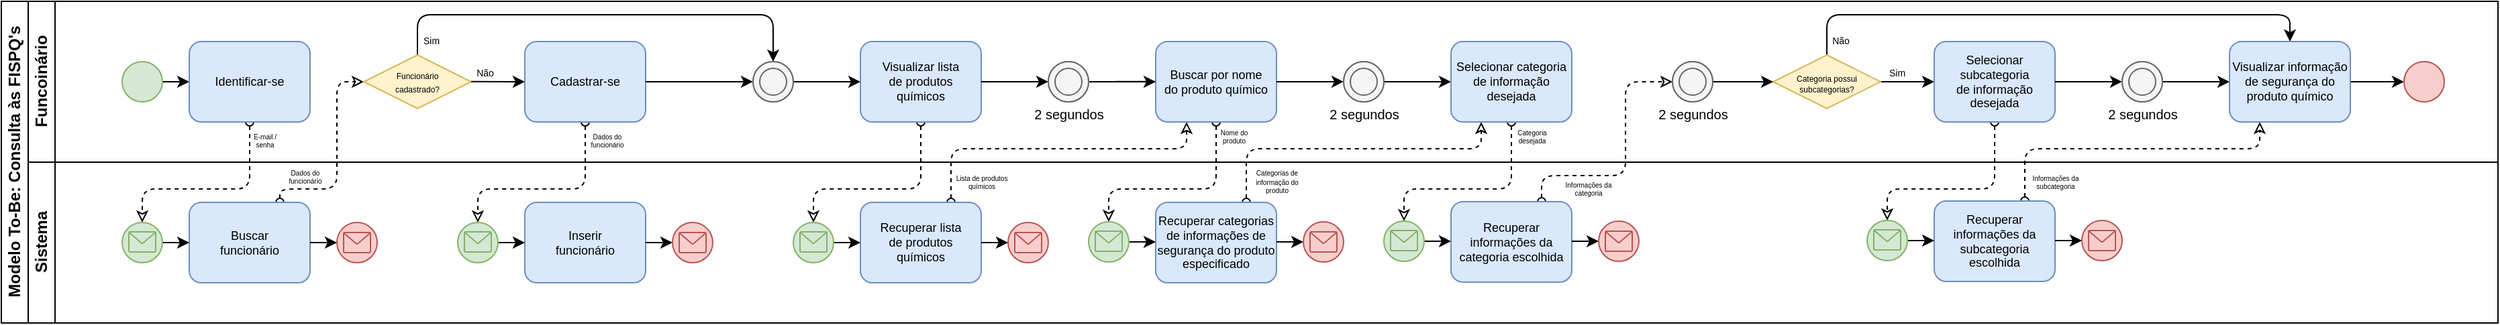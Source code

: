 <mxfile version="26.0.16">
  <diagram id="prtHgNgQTEPvFCAcTncT" name="Page-1">
    <mxGraphModel dx="2876" dy="1194" grid="1" gridSize="10" guides="1" tooltips="1" connect="1" arrows="1" fold="1" page="1" pageScale="1" pageWidth="827" pageHeight="1169" math="0" shadow="0">
      <root>
        <mxCell id="0" />
        <mxCell id="1" parent="0" />
        <mxCell id="n47eNlnoth5snDdlfKDB-166" style="edgeStyle=orthogonalEdgeStyle;shape=connector;curved=0;rounded=1;orthogonalLoop=1;jettySize=auto;html=1;exitX=0.5;exitY=1;exitDx=0;exitDy=0;entryX=0.5;entryY=0;entryDx=0;entryDy=0;dashed=1;strokeColor=default;align=center;verticalAlign=middle;fontFamily=Helvetica;fontSize=11;fontColor=default;labelBackgroundColor=default;startArrow=oval;startFill=0;endArrow=classic;endFill=0;" parent="1" source="n47eNlnoth5snDdlfKDB-128" target="n47eNlnoth5snDdlfKDB-160" edge="1">
          <mxGeometry relative="1" as="geometry">
            <Array as="points">
              <mxPoint x="55" y="260" />
              <mxPoint x="-25" y="260" />
            </Array>
          </mxGeometry>
        </mxCell>
        <mxCell id="n47eNlnoth5snDdlfKDB-156" style="edgeStyle=orthogonalEdgeStyle;shape=connector;curved=0;rounded=1;orthogonalLoop=1;jettySize=auto;html=1;exitX=0.75;exitY=0;exitDx=0;exitDy=0;entryX=0;entryY=0.5;entryDx=0;entryDy=0;dashed=1;strokeColor=default;align=center;verticalAlign=middle;fontFamily=Helvetica;fontSize=11;fontColor=default;labelBackgroundColor=default;startArrow=oval;startFill=0;endArrow=classic;endFill=0;" parent="1" source="n47eNlnoth5snDdlfKDB-112" target="n47eNlnoth5snDdlfKDB-126" edge="1">
          <mxGeometry relative="1" as="geometry">
            <Array as="points">
              <mxPoint x="-172" y="260" />
              <mxPoint x="-130" y="260" />
              <mxPoint x="-130" y="180" />
            </Array>
          </mxGeometry>
        </mxCell>
        <mxCell id="n47eNlnoth5snDdlfKDB-121" style="edgeStyle=orthogonalEdgeStyle;shape=connector;curved=0;rounded=1;orthogonalLoop=1;jettySize=auto;html=1;exitX=0.5;exitY=1;exitDx=0;exitDy=0;entryX=0.5;entryY=0;entryDx=0;entryDy=0;dashed=1;strokeColor=default;align=center;verticalAlign=middle;fontFamily=Helvetica;fontSize=11;fontColor=default;labelBackgroundColor=default;startArrow=oval;startFill=0;endArrow=classic;endFill=0;" parent="1" source="n47eNlnoth5snDdlfKDB-111" target="n47eNlnoth5snDdlfKDB-115" edge="1">
          <mxGeometry relative="1" as="geometry">
            <Array as="points">
              <mxPoint x="-195" y="260" />
              <mxPoint x="-275" y="260" />
            </Array>
          </mxGeometry>
        </mxCell>
        <mxCell id="dNxyNK7c78bLwvsdeMH5-19" value="Modelo To-Be: Consulta às FISPQ&#39;s" style="swimlane;html=1;childLayout=stackLayout;resizeParent=1;resizeParentMax=0;horizontal=0;startSize=20;horizontalStack=0;container=0;" parent="1" vertex="1">
          <mxGeometry x="-380" y="120" width="1860" height="240" as="geometry" />
        </mxCell>
        <mxCell id="n47eNlnoth5snDdlfKDB-105" style="edgeStyle=orthogonalEdgeStyle;shape=connector;curved=0;rounded=1;orthogonalLoop=1;jettySize=auto;html=1;exitX=0.75;exitY=0;exitDx=0;exitDy=0;entryX=0.25;entryY=1;entryDx=0;entryDy=0;dashed=1;strokeColor=default;align=center;verticalAlign=middle;fontFamily=Helvetica;fontSize=11;fontColor=default;labelBackgroundColor=default;startArrow=oval;startFill=0;endArrow=classic;endFill=0;" parent="1" source="n47eNlnoth5snDdlfKDB-69" target="n47eNlnoth5snDdlfKDB-104" edge="1">
          <mxGeometry relative="1" as="geometry">
            <Array as="points">
              <mxPoint x="1128" y="230" />
              <mxPoint x="1303" y="230" />
            </Array>
          </mxGeometry>
        </mxCell>
        <mxCell id="n47eNlnoth5snDdlfKDB-84" style="edgeStyle=orthogonalEdgeStyle;shape=connector;curved=0;rounded=1;orthogonalLoop=1;jettySize=auto;html=1;exitX=0.5;exitY=1;exitDx=0;exitDy=0;entryX=0.5;entryY=0;entryDx=0;entryDy=0;dashed=1;strokeColor=default;align=center;verticalAlign=middle;fontFamily=Helvetica;fontSize=11;fontColor=default;labelBackgroundColor=default;startArrow=oval;startFill=0;endArrow=classic;endFill=0;" parent="1" source="n47eNlnoth5snDdlfKDB-81" target="n47eNlnoth5snDdlfKDB-71" edge="1">
          <mxGeometry relative="1" as="geometry">
            <Array as="points">
              <mxPoint x="1105" y="260" />
              <mxPoint x="1025" y="260" />
            </Array>
          </mxGeometry>
        </mxCell>
        <mxCell id="n47eNlnoth5snDdlfKDB-66" style="edgeStyle=orthogonalEdgeStyle;shape=connector;curved=0;rounded=1;orthogonalLoop=1;jettySize=auto;html=1;exitX=0.75;exitY=0;exitDx=0;exitDy=0;dashed=1;strokeColor=default;align=center;verticalAlign=middle;fontFamily=Helvetica;fontSize=11;fontColor=default;labelBackgroundColor=default;startArrow=oval;startFill=0;endArrow=classic;endFill=0;entryX=0;entryY=0.5;entryDx=0;entryDy=0;" parent="1" source="n47eNlnoth5snDdlfKDB-50" target="n47eNlnoth5snDdlfKDB-90" edge="1">
          <mxGeometry relative="1" as="geometry">
            <mxPoint x="850" y="180" as="targetPoint" />
            <Array as="points">
              <mxPoint x="768" y="250" />
              <mxPoint x="830" y="250" />
              <mxPoint x="830" y="180" />
            </Array>
          </mxGeometry>
        </mxCell>
        <mxCell id="n47eNlnoth5snDdlfKDB-63" style="edgeStyle=orthogonalEdgeStyle;shape=connector;curved=0;rounded=1;orthogonalLoop=1;jettySize=auto;html=1;exitX=0.5;exitY=1;exitDx=0;exitDy=0;entryX=0.5;entryY=0;entryDx=0;entryDy=0;dashed=1;strokeColor=default;align=center;verticalAlign=middle;fontFamily=Helvetica;fontSize=11;fontColor=default;labelBackgroundColor=default;startArrow=oval;startFill=0;endArrow=classic;endFill=0;" parent="1" source="n47eNlnoth5snDdlfKDB-47" target="n47eNlnoth5snDdlfKDB-52" edge="1">
          <mxGeometry relative="1" as="geometry">
            <Array as="points">
              <mxPoint x="745" y="260" />
              <mxPoint x="665" y="260" />
            </Array>
          </mxGeometry>
        </mxCell>
        <mxCell id="n47eNlnoth5snDdlfKDB-49" style="edgeStyle=orthogonalEdgeStyle;shape=connector;curved=0;rounded=1;orthogonalLoop=1;jettySize=auto;html=1;exitX=0.75;exitY=0;exitDx=0;exitDy=0;entryX=0.25;entryY=1;entryDx=0;entryDy=0;dashed=1;strokeColor=default;align=center;verticalAlign=middle;fontFamily=Helvetica;fontSize=11;fontColor=default;labelBackgroundColor=default;startArrow=oval;startFill=0;endArrow=classic;endFill=0;" parent="1" source="n47eNlnoth5snDdlfKDB-13" target="n47eNlnoth5snDdlfKDB-47" edge="1">
          <mxGeometry relative="1" as="geometry">
            <Array as="points">
              <mxPoint x="548" y="230" />
              <mxPoint x="723" y="230" />
            </Array>
          </mxGeometry>
        </mxCell>
        <mxCell id="n47eNlnoth5snDdlfKDB-38" style="edgeStyle=orthogonalEdgeStyle;rounded=1;orthogonalLoop=1;jettySize=auto;html=1;exitX=0.5;exitY=1;exitDx=0;exitDy=0;entryX=0.5;entryY=0;entryDx=0;entryDy=0;endArrow=classic;endFill=0;dashed=1;startArrow=oval;startFill=0;curved=0;" parent="1" source="nLnUjlvC0J46Ff9aY2Y2-42" target="n47eNlnoth5snDdlfKDB-22" edge="1">
          <mxGeometry relative="1" as="geometry">
            <Array as="points">
              <mxPoint x="525" y="260" />
              <mxPoint x="445" y="260" />
            </Array>
          </mxGeometry>
        </mxCell>
        <mxCell id="nLnUjlvC0J46Ff9aY2Y2-34" style="edgeStyle=orthogonalEdgeStyle;rounded=1;orthogonalLoop=1;jettySize=auto;html=1;exitX=0.75;exitY=0;exitDx=0;exitDy=0;entryX=0.25;entryY=1;entryDx=0;entryDy=0;endArrow=classic;endFill=0;dashed=1;startArrow=oval;startFill=0;curved=0;" parent="1" source="nLnUjlvC0J46Ff9aY2Y2-1" target="nLnUjlvC0J46Ff9aY2Y2-42" edge="1">
          <mxGeometry relative="1" as="geometry">
            <Array as="points">
              <mxPoint x="328" y="230" />
              <mxPoint x="503" y="230" />
              <mxPoint x="503" y="210" />
            </Array>
          </mxGeometry>
        </mxCell>
        <mxCell id="nLnUjlvC0J46Ff9aY2Y2-10" style="edgeStyle=orthogonalEdgeStyle;rounded=1;orthogonalLoop=1;jettySize=auto;html=1;exitX=0.5;exitY=1;exitDx=0;exitDy=0;entryX=0.5;entryY=0;entryDx=0;entryDy=0;curved=0;dashed=1;startArrow=oval;startFill=0;spacing=-3;endArrow=classic;endFill=0;" parent="1" source="dNxyNK7c78bLwvsdeMH5-24" target="nLnUjlvC0J46Ff9aY2Y2-2" edge="1">
          <mxGeometry relative="1" as="geometry">
            <Array as="points">
              <mxPoint x="305" y="260" />
              <mxPoint x="225" y="260" />
            </Array>
          </mxGeometry>
        </mxCell>
        <mxCell id="dNxyNK7c78bLwvsdeMH5-20" value="Funcoinário" style="swimlane;html=1;startSize=20;horizontal=0;container=0;" parent="1" vertex="1">
          <mxGeometry x="-360" y="120" width="1840" height="120" as="geometry" />
        </mxCell>
        <mxCell id="n47eNlnoth5snDdlfKDB-128" value="Cadastrar-se" style="rounded=1;whiteSpace=wrap;html=1;fontFamily=Helvetica;fontSize=9;align=center;fillColor=#dae8fc;strokeColor=#6c8ebf;container=0;" parent="dNxyNK7c78bLwvsdeMH5-20" vertex="1">
          <mxGeometry x="370" y="30" width="90" height="60" as="geometry" />
        </mxCell>
        <mxCell id="n47eNlnoth5snDdlfKDB-130" value="" style="ellipse;whiteSpace=wrap;html=1;fillColor=#f5f5f5;strokeColor=#666666;fontColor=#333333;container=0;" parent="dNxyNK7c78bLwvsdeMH5-20" vertex="1">
          <mxGeometry x="860" y="45" width="30" height="30" as="geometry" />
        </mxCell>
        <mxCell id="n47eNlnoth5snDdlfKDB-131" value="" style="ellipse;whiteSpace=wrap;html=1;fillColor=#f5f5f5;strokeColor=#666666;fontColor=#333333;container=0;" parent="dNxyNK7c78bLwvsdeMH5-20" vertex="1">
          <mxGeometry x="865" y="50" width="20" height="20" as="geometry" />
        </mxCell>
        <mxCell id="n47eNlnoth5snDdlfKDB-134" style="edgeStyle=orthogonalEdgeStyle;rounded=0;orthogonalLoop=1;jettySize=auto;html=1;exitX=1;exitY=0.5;exitDx=0;exitDy=0;entryX=0;entryY=0.5;entryDx=0;entryDy=0;" parent="dNxyNK7c78bLwvsdeMH5-20" edge="1">
          <mxGeometry relative="1" as="geometry">
            <mxPoint x="810" y="59.83" as="sourcePoint" />
            <mxPoint x="860" y="59.83" as="targetPoint" />
          </mxGeometry>
        </mxCell>
        <mxCell id="n47eNlnoth5snDdlfKDB-137" value="Sim" style="edgeLabel;html=1;align=center;verticalAlign=middle;resizable=0;points=[];fontFamily=Helvetica;fontSize=7;fontColor=default;labelBackgroundColor=default;container=0;" parent="dNxyNK7c78bLwvsdeMH5-20" vertex="1" connectable="0">
          <mxGeometry x="300" y="30" as="geometry" />
        </mxCell>
        <mxCell id="n47eNlnoth5snDdlfKDB-138" value="Não" style="edgeLabel;html=1;align=center;verticalAlign=middle;resizable=0;points=[];fontFamily=Helvetica;fontSize=7;fontColor=default;labelBackgroundColor=default;container=0;" parent="dNxyNK7c78bLwvsdeMH5-20" vertex="1" connectable="0">
          <mxGeometry x="340" y="54" as="geometry" />
        </mxCell>
        <mxCell id="dNxyNK7c78bLwvsdeMH5-25" value="" style="edgeStyle=orthogonalEdgeStyle;rounded=0;orthogonalLoop=1;jettySize=auto;html=1;" parent="dNxyNK7c78bLwvsdeMH5-20" source="dNxyNK7c78bLwvsdeMH5-23" edge="1">
          <mxGeometry relative="1" as="geometry">
            <mxPoint x="120" y="60" as="targetPoint" />
          </mxGeometry>
        </mxCell>
        <mxCell id="dNxyNK7c78bLwvsdeMH5-23" value="" style="ellipse;whiteSpace=wrap;html=1;fillColor=#d5e8d4;strokeColor=#82b366;container=0;" parent="dNxyNK7c78bLwvsdeMH5-20" vertex="1">
          <mxGeometry x="70" y="45" width="30" height="30" as="geometry" />
        </mxCell>
        <mxCell id="n47eNlnoth5snDdlfKDB-111" value="Identificar-se" style="rounded=1;whiteSpace=wrap;html=1;fontFamily=Helvetica;fontSize=9;align=center;fillColor=#dae8fc;strokeColor=#6c8ebf;container=0;" parent="dNxyNK7c78bLwvsdeMH5-20" vertex="1">
          <mxGeometry x="120" y="30" width="90" height="60" as="geometry" />
        </mxCell>
        <mxCell id="n47eNlnoth5snDdlfKDB-141" value="&lt;p style=&quot;line-height: 30%; font-size: 5px;&quot;&gt;E-mail /&lt;/p&gt;&lt;p style=&quot;line-height: 30%; font-size: 5px;&quot;&gt;senha&lt;/p&gt;" style="text;html=1;align=center;verticalAlign=middle;resizable=0;points=[];autosize=1;strokeColor=none;fillColor=none;fontSize=9;container=0;" parent="dNxyNK7c78bLwvsdeMH5-20" vertex="1">
          <mxGeometry x="156" y="89" width="40" height="30" as="geometry" />
        </mxCell>
        <mxCell id="n47eNlnoth5snDdlfKDB-154" style="edgeStyle=orthogonalEdgeStyle;shape=connector;curved=0;rounded=1;orthogonalLoop=1;jettySize=auto;html=1;exitX=0.5;exitY=0;exitDx=0;exitDy=0;entryX=0.5;entryY=0;entryDx=0;entryDy=0;strokeColor=default;align=center;verticalAlign=middle;fontFamily=Helvetica;fontSize=11;fontColor=default;labelBackgroundColor=default;startArrow=none;startFill=0;endArrow=classic;endFill=1;" parent="dNxyNK7c78bLwvsdeMH5-20" source="n47eNlnoth5snDdlfKDB-126" target="n47eNlnoth5snDdlfKDB-152" edge="1">
          <mxGeometry relative="1" as="geometry">
            <Array as="points">
              <mxPoint x="290" y="10" />
              <mxPoint x="555" y="10" />
            </Array>
          </mxGeometry>
        </mxCell>
        <mxCell id="n47eNlnoth5snDdlfKDB-126" value="&lt;div style=&quot;line-height: 70%;&quot;&gt;&lt;span style=&quot;font-size: 6px;&quot;&gt;Funcionário&lt;/span&gt;&lt;/div&gt;&lt;div style=&quot;line-height: 70%;&quot;&gt;&lt;span style=&quot;font-size: 6px;&quot;&gt;cadastrado?&lt;/span&gt;&lt;/div&gt;" style="rhombus;whiteSpace=wrap;html=1;fontFamily=Helvetica;fontSize=11;labelBackgroundColor=none;fillColor=#fff2cc;strokeColor=#d6b656;container=0;" parent="dNxyNK7c78bLwvsdeMH5-20" vertex="1">
          <mxGeometry x="250" y="40" width="80" height="40" as="geometry" />
        </mxCell>
        <mxCell id="dNxyNK7c78bLwvsdeMH5-24" value="Visualizar lista&lt;div&gt;de produtos&lt;/div&gt;&lt;div&gt;químicos&lt;/div&gt;" style="rounded=1;whiteSpace=wrap;html=1;fontFamily=Helvetica;fontSize=9;align=center;fillColor=#dae8fc;strokeColor=#6c8ebf;container=0;" parent="dNxyNK7c78bLwvsdeMH5-20" vertex="1">
          <mxGeometry x="620" y="30" width="90" height="60" as="geometry" />
        </mxCell>
        <mxCell id="n47eNlnoth5snDdlfKDB-147" style="edgeStyle=orthogonalEdgeStyle;rounded=0;orthogonalLoop=1;jettySize=auto;html=1;exitX=1;exitY=0.5;exitDx=0;exitDy=0;entryX=0;entryY=0.5;entryDx=0;entryDy=0;" parent="dNxyNK7c78bLwvsdeMH5-20" target="n47eNlnoth5snDdlfKDB-128" edge="1">
          <mxGeometry relative="1" as="geometry">
            <mxPoint x="330" y="59.84" as="sourcePoint" />
            <mxPoint x="380" y="59.84" as="targetPoint" />
            <Array as="points">
              <mxPoint x="370" y="60" />
            </Array>
          </mxGeometry>
        </mxCell>
        <mxCell id="n47eNlnoth5snDdlfKDB-148" style="edgeStyle=orthogonalEdgeStyle;rounded=0;orthogonalLoop=1;jettySize=auto;html=1;exitX=1;exitY=0.5;exitDx=0;exitDy=0;" parent="dNxyNK7c78bLwvsdeMH5-20" source="n47eNlnoth5snDdlfKDB-128" edge="1">
          <mxGeometry relative="1" as="geometry">
            <mxPoint x="540.0" y="59.973" as="targetPoint" />
            <mxPoint x="490" y="60" as="sourcePoint" />
          </mxGeometry>
        </mxCell>
        <mxCell id="n47eNlnoth5snDdlfKDB-149" style="edgeStyle=orthogonalEdgeStyle;rounded=0;orthogonalLoop=1;jettySize=auto;html=1;exitX=1;exitY=0.5;exitDx=0;exitDy=0;entryX=0;entryY=0.5;entryDx=0;entryDy=0;" parent="dNxyNK7c78bLwvsdeMH5-20" source="n47eNlnoth5snDdlfKDB-152" edge="1">
          <mxGeometry relative="1" as="geometry">
            <mxPoint x="620" y="60" as="targetPoint" />
          </mxGeometry>
        </mxCell>
        <mxCell id="n47eNlnoth5snDdlfKDB-151" value="" style="ellipse;whiteSpace=wrap;html=1;fillColor=#d5e8d4;strokeColor=#82b366;container=0;" parent="dNxyNK7c78bLwvsdeMH5-20" vertex="1">
          <mxGeometry x="540" y="45" width="30" height="30" as="geometry" />
        </mxCell>
        <mxCell id="n47eNlnoth5snDdlfKDB-152" value="" style="ellipse;whiteSpace=wrap;html=1;fillColor=#f5f5f5;strokeColor=#666666;fontColor=#333333;container=0;" parent="dNxyNK7c78bLwvsdeMH5-20" vertex="1">
          <mxGeometry x="540" y="45" width="30" height="30" as="geometry" />
        </mxCell>
        <mxCell id="n47eNlnoth5snDdlfKDB-153" value="" style="ellipse;whiteSpace=wrap;html=1;fillColor=#f5f5f5;strokeColor=#666666;fontColor=#333333;container=0;" parent="dNxyNK7c78bLwvsdeMH5-20" vertex="1">
          <mxGeometry x="545" y="50" width="20" height="20" as="geometry" />
        </mxCell>
        <mxCell id="n47eNlnoth5snDdlfKDB-167" value="&lt;p style=&quot;line-height: 30%; font-size: 5px;&quot;&gt;Dados do&lt;/p&gt;&lt;p style=&quot;line-height: 30%; font-size: 5px;&quot;&gt;funcionário&lt;/p&gt;" style="text;html=1;align=center;verticalAlign=middle;resizable=0;points=[];autosize=1;strokeColor=none;fillColor=none;fontSize=9;container=0;" parent="dNxyNK7c78bLwvsdeMH5-20" vertex="1">
          <mxGeometry x="406" y="89" width="50" height="30" as="geometry" />
        </mxCell>
        <mxCell id="dNxyNK7c78bLwvsdeMH5-21" value="Sistema" style="swimlane;html=1;startSize=20;horizontal=0;container=0;" parent="1" vertex="1">
          <mxGeometry x="-360" y="240" width="1840" height="120" as="geometry" />
        </mxCell>
        <mxCell id="n47eNlnoth5snDdlfKDB-112" value="Buscar&lt;div&gt;funcionário&lt;/div&gt;" style="rounded=1;whiteSpace=wrap;html=1;fontFamily=Helvetica;fontSize=9;align=center;fillColor=#dae8fc;strokeColor=#6c8ebf;container=0;" parent="dNxyNK7c78bLwvsdeMH5-21" vertex="1">
          <mxGeometry x="120" y="30" width="90" height="60" as="geometry" />
        </mxCell>
        <mxCell id="n47eNlnoth5snDdlfKDB-113" style="edgeStyle=orthogonalEdgeStyle;rounded=0;orthogonalLoop=1;jettySize=auto;html=1;" parent="dNxyNK7c78bLwvsdeMH5-21" source="n47eNlnoth5snDdlfKDB-115" edge="1">
          <mxGeometry relative="1" as="geometry">
            <mxPoint x="120" y="60" as="targetPoint" />
          </mxGeometry>
        </mxCell>
        <mxCell id="n47eNlnoth5snDdlfKDB-114" style="edgeStyle=orthogonalEdgeStyle;rounded=0;orthogonalLoop=1;jettySize=auto;html=1;exitX=1;exitY=0.5;exitDx=0;exitDy=0;" parent="dNxyNK7c78bLwvsdeMH5-21" edge="1">
          <mxGeometry relative="1" as="geometry">
            <mxPoint x="210" y="60" as="sourcePoint" />
            <Array as="points">
              <mxPoint x="220" y="60.5" />
              <mxPoint x="220" y="60.5" />
            </Array>
            <mxPoint x="230" y="60" as="targetPoint" />
          </mxGeometry>
        </mxCell>
        <mxCell id="n47eNlnoth5snDdlfKDB-115" value="" style="ellipse;whiteSpace=wrap;html=1;fillColor=#d5e8d4;strokeColor=#82b366;container=0;" parent="dNxyNK7c78bLwvsdeMH5-21" vertex="1">
          <mxGeometry x="70" y="45" width="30" height="30" as="geometry" />
        </mxCell>
        <mxCell id="n47eNlnoth5snDdlfKDB-116" value="" style="rounded=1;whiteSpace=wrap;html=1;absoluteArcSize=1;arcSize=2;strokeWidth=1;fillColor=#d5e8d4;strokeColor=#82b366;container=0;" parent="dNxyNK7c78bLwvsdeMH5-21" vertex="1">
          <mxGeometry x="75" y="52" width="20" height="15" as="geometry" />
        </mxCell>
        <mxCell id="n47eNlnoth5snDdlfKDB-117" value="" style="strokeWidth=1;html=1;shape=mxgraph.flowchart.extract_or_measurement;whiteSpace=wrap;rotation=-180;fillColor=#d5e8d4;strokeColor=#82b366;container=0;" parent="dNxyNK7c78bLwvsdeMH5-21" vertex="1">
          <mxGeometry x="75.5" y="52" width="19" height="8.571" as="geometry" />
        </mxCell>
        <mxCell id="n47eNlnoth5snDdlfKDB-118" value="" style="ellipse;whiteSpace=wrap;html=1;fillColor=#f8cecc;strokeColor=#b85450;container=0;" parent="dNxyNK7c78bLwvsdeMH5-21" vertex="1">
          <mxGeometry x="230" y="45" width="30" height="30" as="geometry" />
        </mxCell>
        <mxCell id="n47eNlnoth5snDdlfKDB-119" value="" style="rounded=1;whiteSpace=wrap;html=1;absoluteArcSize=1;arcSize=2;strokeWidth=1;fillColor=#f8cecc;strokeColor=#b85450;container=0;" parent="dNxyNK7c78bLwvsdeMH5-21" vertex="1">
          <mxGeometry x="235" y="52.5" width="20" height="15" as="geometry" />
        </mxCell>
        <mxCell id="n47eNlnoth5snDdlfKDB-120" value="" style="strokeWidth=1;html=1;shape=mxgraph.flowchart.extract_or_measurement;whiteSpace=wrap;rotation=-180;fillColor=#f8cecc;strokeColor=#b85450;container=0;" parent="dNxyNK7c78bLwvsdeMH5-21" vertex="1">
          <mxGeometry x="235.5" y="52.5" width="19" height="8.571" as="geometry" />
        </mxCell>
        <mxCell id="n47eNlnoth5snDdlfKDB-142" value="&lt;p style=&quot;line-height: 30%; font-size: 5px;&quot;&gt;Dados do&lt;/p&gt;&lt;p style=&quot;line-height: 30%; font-size: 5px;&quot;&gt;funcionário&lt;/p&gt;" style="text;html=1;align=center;verticalAlign=middle;resizable=0;points=[];autosize=1;strokeColor=none;fillColor=none;fontSize=9;container=0;" parent="dNxyNK7c78bLwvsdeMH5-21" vertex="1">
          <mxGeometry x="181" y="-4" width="50" height="30" as="geometry" />
        </mxCell>
        <mxCell id="n47eNlnoth5snDdlfKDB-157" value="Inserir&lt;div&gt;funcionário&lt;/div&gt;" style="rounded=1;whiteSpace=wrap;html=1;fontFamily=Helvetica;fontSize=9;align=center;fillColor=#dae8fc;strokeColor=#6c8ebf;container=0;" parent="dNxyNK7c78bLwvsdeMH5-21" vertex="1">
          <mxGeometry x="370" y="30" width="90" height="60" as="geometry" />
        </mxCell>
        <mxCell id="n47eNlnoth5snDdlfKDB-158" style="edgeStyle=orthogonalEdgeStyle;rounded=0;orthogonalLoop=1;jettySize=auto;html=1;" parent="dNxyNK7c78bLwvsdeMH5-21" source="n47eNlnoth5snDdlfKDB-160" edge="1">
          <mxGeometry relative="1" as="geometry">
            <mxPoint x="370" y="60" as="targetPoint" />
          </mxGeometry>
        </mxCell>
        <mxCell id="n47eNlnoth5snDdlfKDB-159" style="edgeStyle=orthogonalEdgeStyle;rounded=0;orthogonalLoop=1;jettySize=auto;html=1;exitX=1;exitY=0.5;exitDx=0;exitDy=0;" parent="dNxyNK7c78bLwvsdeMH5-21" edge="1">
          <mxGeometry relative="1" as="geometry">
            <mxPoint x="460" y="60" as="sourcePoint" />
            <Array as="points">
              <mxPoint x="470" y="60.5" />
              <mxPoint x="470" y="60.5" />
            </Array>
            <mxPoint x="480" y="60" as="targetPoint" />
          </mxGeometry>
        </mxCell>
        <mxCell id="n47eNlnoth5snDdlfKDB-160" value="" style="ellipse;whiteSpace=wrap;html=1;fillColor=#d5e8d4;strokeColor=#82b366;container=0;" parent="dNxyNK7c78bLwvsdeMH5-21" vertex="1">
          <mxGeometry x="320" y="45" width="30" height="30" as="geometry" />
        </mxCell>
        <mxCell id="n47eNlnoth5snDdlfKDB-161" value="" style="rounded=1;whiteSpace=wrap;html=1;absoluteArcSize=1;arcSize=2;strokeWidth=1;fillColor=#d5e8d4;strokeColor=#82b366;container=0;" parent="dNxyNK7c78bLwvsdeMH5-21" vertex="1">
          <mxGeometry x="325" y="52" width="20" height="15" as="geometry" />
        </mxCell>
        <mxCell id="n47eNlnoth5snDdlfKDB-162" value="" style="strokeWidth=1;html=1;shape=mxgraph.flowchart.extract_or_measurement;whiteSpace=wrap;rotation=-180;fillColor=#d5e8d4;strokeColor=#82b366;container=0;" parent="dNxyNK7c78bLwvsdeMH5-21" vertex="1">
          <mxGeometry x="325.5" y="52" width="19" height="8.571" as="geometry" />
        </mxCell>
        <mxCell id="n47eNlnoth5snDdlfKDB-163" value="" style="ellipse;whiteSpace=wrap;html=1;fillColor=#f8cecc;strokeColor=#b85450;container=0;" parent="dNxyNK7c78bLwvsdeMH5-21" vertex="1">
          <mxGeometry x="480" y="45" width="30" height="30" as="geometry" />
        </mxCell>
        <mxCell id="n47eNlnoth5snDdlfKDB-164" value="" style="rounded=1;whiteSpace=wrap;html=1;absoluteArcSize=1;arcSize=2;strokeWidth=1;fillColor=#f8cecc;strokeColor=#b85450;container=0;" parent="dNxyNK7c78bLwvsdeMH5-21" vertex="1">
          <mxGeometry x="485" y="52.5" width="20" height="15" as="geometry" />
        </mxCell>
        <mxCell id="n47eNlnoth5snDdlfKDB-165" value="" style="strokeWidth=1;html=1;shape=mxgraph.flowchart.extract_or_measurement;whiteSpace=wrap;rotation=-180;fillColor=#f8cecc;strokeColor=#b85450;container=0;" parent="dNxyNK7c78bLwvsdeMH5-21" vertex="1">
          <mxGeometry x="485.5" y="52.5" width="19" height="8.571" as="geometry" />
        </mxCell>
        <mxCell id="nLnUjlvC0J46Ff9aY2Y2-36" style="edgeStyle=orthogonalEdgeStyle;rounded=0;orthogonalLoop=1;jettySize=auto;html=1;exitX=1;exitY=0.5;exitDx=0;exitDy=0;" parent="1" source="dNxyNK7c78bLwvsdeMH5-24" edge="1">
          <mxGeometry relative="1" as="geometry">
            <mxPoint x="400.0" y="179.973" as="targetPoint" />
          </mxGeometry>
        </mxCell>
        <mxCell id="nLnUjlvC0J46Ff9aY2Y2-42" value="Buscar por nome&lt;div&gt;do produto químico&lt;/div&gt;" style="rounded=1;whiteSpace=wrap;html=1;fontFamily=Helvetica;fontSize=9;align=center;fillColor=#dae8fc;strokeColor=#6c8ebf;container=0;" parent="1" vertex="1">
          <mxGeometry x="480" y="150" width="90" height="60" as="geometry" />
        </mxCell>
        <mxCell id="nLnUjlvC0J46Ff9aY2Y2-43" style="edgeStyle=orthogonalEdgeStyle;rounded=0;orthogonalLoop=1;jettySize=auto;html=1;exitX=1;exitY=0.5;exitDx=0;exitDy=0;entryX=0;entryY=0.5;entryDx=0;entryDy=0;" parent="1" source="nLnUjlvC0J46Ff9aY2Y2-39" target="nLnUjlvC0J46Ff9aY2Y2-42" edge="1">
          <mxGeometry relative="1" as="geometry" />
        </mxCell>
        <mxCell id="nLnUjlvC0J46Ff9aY2Y2-47" style="edgeStyle=orthogonalEdgeStyle;rounded=0;orthogonalLoop=1;jettySize=auto;html=1;exitX=1;exitY=0.5;exitDx=0;exitDy=0;entryX=0;entryY=0.5;entryDx=0;entryDy=0;" parent="1" target="nLnUjlvC0J46Ff9aY2Y2-49" edge="1">
          <mxGeometry relative="1" as="geometry">
            <mxPoint x="1370" y="180" as="sourcePoint" />
            <Array as="points">
              <mxPoint x="1390" y="180" />
              <mxPoint x="1390" y="180" />
            </Array>
          </mxGeometry>
        </mxCell>
        <mxCell id="nLnUjlvC0J46Ff9aY2Y2-50" value="&lt;p style=&quot;line-height: 30%; font-size: 10px;&quot;&gt;2 segundos&lt;/p&gt;" style="text;html=1;align=center;verticalAlign=middle;resizable=0;points=[];autosize=1;strokeColor=none;fillColor=none;fontSize=10;container=0;" parent="1" vertex="1">
          <mxGeometry x="375" y="184" width="80" height="40" as="geometry" />
        </mxCell>
        <mxCell id="n47eNlnoth5snDdlfKDB-39" value="&lt;p style=&quot;line-height: 30%; font-size: 5px;&quot;&gt;Nome do&lt;/p&gt;&lt;p style=&quot;line-height: 30%; font-size: 5px;&quot;&gt;produto&lt;/p&gt;" style="text;html=1;align=center;verticalAlign=middle;resizable=0;points=[];autosize=1;strokeColor=none;fillColor=none;fontSize=9;container=0;" parent="1" vertex="1">
          <mxGeometry x="518" y="206" width="40" height="30" as="geometry" />
        </mxCell>
        <mxCell id="n47eNlnoth5snDdlfKDB-40" style="edgeStyle=orthogonalEdgeStyle;rounded=0;orthogonalLoop=1;jettySize=auto;html=1;exitX=1;exitY=0.5;exitDx=0;exitDy=0;" parent="1" edge="1">
          <mxGeometry relative="1" as="geometry">
            <mxPoint x="620.0" y="179.973" as="targetPoint" />
            <mxPoint x="570" y="180" as="sourcePoint" />
          </mxGeometry>
        </mxCell>
        <mxCell id="n47eNlnoth5snDdlfKDB-45" style="edgeStyle=orthogonalEdgeStyle;rounded=0;orthogonalLoop=1;jettySize=auto;html=1;exitX=1;exitY=0.5;exitDx=0;exitDy=0;entryX=0;entryY=0.5;entryDx=0;entryDy=0;" parent="1" source="n47eNlnoth5snDdlfKDB-43" edge="1">
          <mxGeometry relative="1" as="geometry">
            <mxPoint x="700" y="180" as="targetPoint" />
          </mxGeometry>
        </mxCell>
        <mxCell id="n47eNlnoth5snDdlfKDB-46" value="&lt;p style=&quot;line-height: 30%; font-size: 10px;&quot;&gt;2 segundos&lt;/p&gt;" style="text;html=1;align=center;verticalAlign=middle;resizable=0;points=[];autosize=1;strokeColor=none;fillColor=none;fontSize=10;container=0;" parent="1" vertex="1">
          <mxGeometry x="595" y="184" width="80" height="40" as="geometry" />
        </mxCell>
        <mxCell id="n47eNlnoth5snDdlfKDB-47" value="Selecionar categoria&lt;div&gt;de informação desejada&lt;/div&gt;" style="rounded=1;whiteSpace=wrap;html=1;fontFamily=Helvetica;fontSize=9;align=center;fillColor=#dae8fc;strokeColor=#6c8ebf;container=0;" parent="1" vertex="1">
          <mxGeometry x="700" y="150" width="90" height="60" as="geometry" />
        </mxCell>
        <mxCell id="n47eNlnoth5snDdlfKDB-64" value="&lt;p style=&quot;line-height: 30%; font-size: 5px;&quot;&gt;Categoria&lt;/p&gt;&lt;p style=&quot;line-height: 30%; font-size: 5px;&quot;&gt;desejada&lt;/p&gt;" style="text;html=1;align=center;verticalAlign=middle;resizable=0;points=[];autosize=1;strokeColor=none;fillColor=none;fontSize=9;container=0;" parent="1" vertex="1">
          <mxGeometry x="735" y="206" width="50" height="30" as="geometry" />
        </mxCell>
        <mxCell id="n47eNlnoth5snDdlfKDB-82" style="edgeStyle=orthogonalEdgeStyle;shape=connector;curved=0;rounded=1;orthogonalLoop=1;jettySize=auto;html=1;exitX=1;exitY=0.5;exitDx=0;exitDy=0;entryX=0;entryY=0.5;entryDx=0;entryDy=0;strokeColor=default;align=center;verticalAlign=middle;fontFamily=Helvetica;fontSize=11;fontColor=default;labelBackgroundColor=default;startArrow=none;startFill=0;endArrow=classic;endFill=1;" parent="1" source="n47eNlnoth5snDdlfKDB-65" target="n47eNlnoth5snDdlfKDB-81" edge="1">
          <mxGeometry relative="1" as="geometry" />
        </mxCell>
        <mxCell id="n47eNlnoth5snDdlfKDB-85" value="Sim" style="edgeLabel;html=1;align=center;verticalAlign=middle;resizable=0;points=[];fontFamily=Helvetica;fontSize=7;fontColor=default;labelBackgroundColor=default;container=0;" parent="n47eNlnoth5snDdlfKDB-82" vertex="1" connectable="0">
          <mxGeometry x="-0.627" relative="1" as="geometry">
            <mxPoint x="4" y="-6" as="offset" />
          </mxGeometry>
        </mxCell>
        <mxCell id="n47eNlnoth5snDdlfKDB-107" style="edgeStyle=orthogonalEdgeStyle;shape=connector;curved=0;rounded=1;orthogonalLoop=1;jettySize=auto;html=1;exitX=0.5;exitY=0;exitDx=0;exitDy=0;entryX=0.5;entryY=0;entryDx=0;entryDy=0;strokeColor=default;align=center;verticalAlign=middle;fontFamily=Helvetica;fontSize=11;fontColor=default;labelBackgroundColor=default;startArrow=none;startFill=0;endArrow=classic;endFill=1;" parent="1" source="n47eNlnoth5snDdlfKDB-65" target="n47eNlnoth5snDdlfKDB-104" edge="1">
          <mxGeometry relative="1" as="geometry">
            <Array as="points">
              <mxPoint x="980" y="130" />
              <mxPoint x="1325" y="130" />
            </Array>
          </mxGeometry>
        </mxCell>
        <mxCell id="n47eNlnoth5snDdlfKDB-65" value="&lt;div style=&quot;line-height: 70%;&quot;&gt;&lt;font style=&quot;font-size: 6px; line-height: 70%;&quot;&gt;Categoria possui&lt;/font&gt;&lt;div&gt;&lt;font style=&quot;font-size: 6px; line-height: 70%;&quot;&gt;subcategorias?&lt;/font&gt;&lt;/div&gt;&lt;/div&gt;" style="rhombus;whiteSpace=wrap;html=1;fontFamily=Helvetica;fontSize=11;labelBackgroundColor=none;fillColor=#fff2cc;strokeColor=#d6b656;container=0;" parent="1" vertex="1">
          <mxGeometry x="940" y="160" width="80" height="40" as="geometry" />
        </mxCell>
        <mxCell id="n47eNlnoth5snDdlfKDB-81" value="Selecionar subcategoria&lt;div&gt;de informação desejada&lt;/div&gt;" style="rounded=1;whiteSpace=wrap;html=1;fontFamily=Helvetica;fontSize=9;align=center;fillColor=#dae8fc;strokeColor=#6c8ebf;container=0;" parent="1" vertex="1">
          <mxGeometry x="1060" y="150" width="90" height="60" as="geometry" />
        </mxCell>
        <mxCell id="n47eNlnoth5snDdlfKDB-92" value="&lt;p style=&quot;line-height: 30%; font-size: 10px;&quot;&gt;2 segundos&lt;/p&gt;" style="text;html=1;align=center;verticalAlign=middle;resizable=0;points=[];autosize=1;strokeColor=none;fillColor=none;fontSize=10;container=0;" parent="1" vertex="1">
          <mxGeometry x="840" y="184" width="80" height="40" as="geometry" />
        </mxCell>
        <mxCell id="n47eNlnoth5snDdlfKDB-93" style="edgeStyle=orthogonalEdgeStyle;shape=connector;curved=0;rounded=1;orthogonalLoop=1;jettySize=auto;html=1;exitX=1;exitY=0.5;exitDx=0;exitDy=0;entryX=0;entryY=0.5;entryDx=0;entryDy=0;strokeColor=default;align=center;verticalAlign=middle;fontFamily=Helvetica;fontSize=11;fontColor=default;labelBackgroundColor=default;startArrow=none;startFill=0;endArrow=classic;endFill=1;" parent="1" source="n47eNlnoth5snDdlfKDB-90" target="n47eNlnoth5snDdlfKDB-65" edge="1">
          <mxGeometry relative="1" as="geometry" />
        </mxCell>
        <mxCell id="n47eNlnoth5snDdlfKDB-97" style="edgeStyle=orthogonalEdgeStyle;rounded=0;orthogonalLoop=1;jettySize=auto;html=1;exitX=1;exitY=0.5;exitDx=0;exitDy=0;" parent="1" edge="1">
          <mxGeometry relative="1" as="geometry">
            <mxPoint x="1200" y="179.973" as="targetPoint" />
            <mxPoint x="1150" y="180" as="sourcePoint" />
          </mxGeometry>
        </mxCell>
        <mxCell id="n47eNlnoth5snDdlfKDB-102" style="edgeStyle=orthogonalEdgeStyle;rounded=0;orthogonalLoop=1;jettySize=auto;html=1;exitX=1;exitY=0.5;exitDx=0;exitDy=0;entryX=0;entryY=0.5;entryDx=0;entryDy=0;" parent="1" source="n47eNlnoth5snDdlfKDB-100" edge="1">
          <mxGeometry relative="1" as="geometry">
            <mxPoint x="1280" y="180" as="targetPoint" />
          </mxGeometry>
        </mxCell>
        <mxCell id="n47eNlnoth5snDdlfKDB-103" value="&lt;p style=&quot;line-height: 30%; font-size: 10px;&quot;&gt;2 segundos&lt;/p&gt;" style="text;html=1;align=center;verticalAlign=middle;resizable=0;points=[];autosize=1;strokeColor=none;fillColor=none;fontSize=10;container=0;" parent="1" vertex="1">
          <mxGeometry x="1175" y="184" width="80" height="40" as="geometry" />
        </mxCell>
        <mxCell id="n47eNlnoth5snDdlfKDB-104" value="Visualizar informação&lt;div&gt;de segurança do&lt;/div&gt;&lt;div&gt;produto químico&lt;/div&gt;" style="rounded=1;whiteSpace=wrap;html=1;fontFamily=Helvetica;fontSize=9;align=center;fillColor=#dae8fc;strokeColor=#6c8ebf;container=0;" parent="1" vertex="1">
          <mxGeometry x="1280" y="150" width="90" height="60" as="geometry" />
        </mxCell>
        <mxCell id="n47eNlnoth5snDdlfKDB-109" value="Não" style="edgeLabel;html=1;align=center;verticalAlign=middle;resizable=0;points=[];fontFamily=Helvetica;fontSize=7;fontColor=default;labelBackgroundColor=default;container=0;" parent="1" vertex="1" connectable="0">
          <mxGeometry x="990.001" y="150" as="geometry" />
        </mxCell>
        <mxCell id="nLnUjlvC0J46Ff9aY2Y2-38" value="" style="ellipse;whiteSpace=wrap;html=1;fillColor=#d5e8d4;strokeColor=#82b366;container=0;" parent="1" vertex="1">
          <mxGeometry x="400" y="165" width="30" height="30" as="geometry" />
        </mxCell>
        <mxCell id="nLnUjlvC0J46Ff9aY2Y2-39" value="" style="ellipse;whiteSpace=wrap;html=1;fillColor=#f5f5f5;strokeColor=#666666;fontColor=#333333;container=0;" parent="1" vertex="1">
          <mxGeometry x="400" y="165" width="30" height="30" as="geometry" />
        </mxCell>
        <mxCell id="nLnUjlvC0J46Ff9aY2Y2-40" value="" style="ellipse;whiteSpace=wrap;html=1;fillColor=#f5f5f5;strokeColor=#666666;fontColor=#333333;container=0;" parent="1" vertex="1">
          <mxGeometry x="405" y="170" width="20" height="20" as="geometry" />
        </mxCell>
        <mxCell id="nLnUjlvC0J46Ff9aY2Y2-49" value="" style="ellipse;whiteSpace=wrap;html=1;fillColor=#f8cecc;strokeColor=#b85450;container=0;" parent="1" vertex="1">
          <mxGeometry x="1410" y="165" width="30" height="30" as="geometry" />
        </mxCell>
        <mxCell id="n47eNlnoth5snDdlfKDB-42" value="" style="ellipse;whiteSpace=wrap;html=1;fillColor=#d5e8d4;strokeColor=#82b366;container=0;" parent="1" vertex="1">
          <mxGeometry x="620" y="165" width="30" height="30" as="geometry" />
        </mxCell>
        <mxCell id="n47eNlnoth5snDdlfKDB-43" value="" style="ellipse;whiteSpace=wrap;html=1;fillColor=#f5f5f5;strokeColor=#666666;fontColor=#333333;container=0;" parent="1" vertex="1">
          <mxGeometry x="620" y="165" width="30" height="30" as="geometry" />
        </mxCell>
        <mxCell id="n47eNlnoth5snDdlfKDB-44" value="" style="ellipse;whiteSpace=wrap;html=1;fillColor=#f5f5f5;strokeColor=#666666;fontColor=#333333;container=0;" parent="1" vertex="1">
          <mxGeometry x="625" y="170" width="20" height="20" as="geometry" />
        </mxCell>
        <mxCell id="n47eNlnoth5snDdlfKDB-89" value="" style="ellipse;whiteSpace=wrap;html=1;fillColor=#d5e8d4;strokeColor=#82b366;container=0;" parent="1" vertex="1">
          <mxGeometry x="865" y="165" width="30" height="30" as="geometry" />
        </mxCell>
        <mxCell id="n47eNlnoth5snDdlfKDB-90" value="" style="ellipse;whiteSpace=wrap;html=1;fillColor=#f5f5f5;strokeColor=#666666;fontColor=#333333;container=0;" parent="1" vertex="1">
          <mxGeometry x="865" y="165" width="30" height="30" as="geometry" />
        </mxCell>
        <mxCell id="n47eNlnoth5snDdlfKDB-91" value="" style="ellipse;whiteSpace=wrap;html=1;fillColor=#f5f5f5;strokeColor=#666666;fontColor=#333333;container=0;" parent="1" vertex="1">
          <mxGeometry x="870" y="170" width="20" height="20" as="geometry" />
        </mxCell>
        <mxCell id="n47eNlnoth5snDdlfKDB-99" value="" style="ellipse;whiteSpace=wrap;html=1;fillColor=#d5e8d4;strokeColor=#82b366;container=0;" parent="1" vertex="1">
          <mxGeometry x="1200" y="165" width="30" height="30" as="geometry" />
        </mxCell>
        <mxCell id="n47eNlnoth5snDdlfKDB-100" value="" style="ellipse;whiteSpace=wrap;html=1;fillColor=#f5f5f5;strokeColor=#666666;fontColor=#333333;container=0;" parent="1" vertex="1">
          <mxGeometry x="1200" y="165" width="30" height="30" as="geometry" />
        </mxCell>
        <mxCell id="n47eNlnoth5snDdlfKDB-101" value="" style="ellipse;whiteSpace=wrap;html=1;fillColor=#f5f5f5;strokeColor=#666666;fontColor=#333333;container=0;" parent="1" vertex="1">
          <mxGeometry x="1205" y="170" width="20" height="20" as="geometry" />
        </mxCell>
        <mxCell id="nLnUjlvC0J46Ff9aY2Y2-1" value="Recuperar lista&lt;div&gt;de produtos&lt;/div&gt;&lt;div&gt;químicos&lt;/div&gt;" style="rounded=1;whiteSpace=wrap;html=1;fontFamily=Helvetica;fontSize=9;align=center;fillColor=#dae8fc;strokeColor=#6c8ebf;container=0;" parent="1" vertex="1">
          <mxGeometry x="260" y="270" width="90" height="60" as="geometry" />
        </mxCell>
        <mxCell id="nLnUjlvC0J46Ff9aY2Y2-15" style="edgeStyle=orthogonalEdgeStyle;rounded=0;orthogonalLoop=1;jettySize=auto;html=1;" parent="1" source="nLnUjlvC0J46Ff9aY2Y2-2" edge="1">
          <mxGeometry relative="1" as="geometry">
            <mxPoint x="260" y="300" as="targetPoint" />
          </mxGeometry>
        </mxCell>
        <mxCell id="nLnUjlvC0J46Ff9aY2Y2-35" value="&lt;p style=&quot;line-height: 30%; font-size: 5px;&quot;&gt;Lista de produtos&lt;/p&gt;&lt;p style=&quot;line-height: 30%; font-size: 5px;&quot;&gt;químicos&lt;/p&gt;" style="text;html=1;align=center;verticalAlign=middle;resizable=0;points=[];autosize=1;strokeColor=none;fillColor=none;fontSize=9;container=0;" parent="1" vertex="1">
          <mxGeometry x="320" y="240" width="60" height="30" as="geometry" />
        </mxCell>
        <mxCell id="n47eNlnoth5snDdlfKDB-13" value="Recuperar categorias de informações de segurança do produto&lt;div&gt;especificado&lt;/div&gt;" style="rounded=1;whiteSpace=wrap;html=1;fontFamily=Helvetica;fontSize=9;align=center;fillColor=#dae8fc;strokeColor=#6c8ebf;container=0;" parent="1" vertex="1">
          <mxGeometry x="480" y="270" width="90" height="60" as="geometry" />
        </mxCell>
        <mxCell id="n47eNlnoth5snDdlfKDB-15" style="edgeStyle=orthogonalEdgeStyle;rounded=0;orthogonalLoop=1;jettySize=auto;html=1;exitX=1;exitY=0.5;exitDx=0;exitDy=0;" parent="1" edge="1">
          <mxGeometry relative="1" as="geometry">
            <mxPoint x="350" y="300" as="sourcePoint" />
            <Array as="points">
              <mxPoint x="360" y="300.5" />
              <mxPoint x="360" y="300.5" />
            </Array>
            <mxPoint x="370" y="300" as="targetPoint" />
          </mxGeometry>
        </mxCell>
        <mxCell id="n47eNlnoth5snDdlfKDB-26" style="edgeStyle=orthogonalEdgeStyle;rounded=0;orthogonalLoop=1;jettySize=auto;html=1;" parent="1" source="n47eNlnoth5snDdlfKDB-22" edge="1">
          <mxGeometry relative="1" as="geometry">
            <mxPoint x="480" y="299.5" as="targetPoint" />
          </mxGeometry>
        </mxCell>
        <mxCell id="n47eNlnoth5snDdlfKDB-33" style="edgeStyle=orthogonalEdgeStyle;rounded=0;orthogonalLoop=1;jettySize=auto;html=1;exitX=1;exitY=0.5;exitDx=0;exitDy=0;" parent="1" edge="1">
          <mxGeometry relative="1" as="geometry">
            <mxPoint x="570" y="299.5" as="sourcePoint" />
            <Array as="points">
              <mxPoint x="580" y="300" />
              <mxPoint x="580" y="300" />
            </Array>
            <mxPoint x="590" y="299.5" as="targetPoint" />
          </mxGeometry>
        </mxCell>
        <mxCell id="n47eNlnoth5snDdlfKDB-50" value="Recuperar informações da categoria escolhida" style="rounded=1;whiteSpace=wrap;html=1;fontFamily=Helvetica;fontSize=9;align=center;fillColor=#dae8fc;strokeColor=#6c8ebf;container=0;" parent="1" vertex="1">
          <mxGeometry x="700" y="269.5" width="90" height="60" as="geometry" />
        </mxCell>
        <mxCell id="n47eNlnoth5snDdlfKDB-56" style="edgeStyle=orthogonalEdgeStyle;rounded=0;orthogonalLoop=1;jettySize=auto;html=1;" parent="1" source="n47eNlnoth5snDdlfKDB-52" edge="1">
          <mxGeometry relative="1" as="geometry">
            <mxPoint x="700" y="299" as="targetPoint" />
          </mxGeometry>
        </mxCell>
        <mxCell id="n47eNlnoth5snDdlfKDB-57" style="edgeStyle=orthogonalEdgeStyle;rounded=0;orthogonalLoop=1;jettySize=auto;html=1;exitX=1;exitY=0.5;exitDx=0;exitDy=0;" parent="1" edge="1">
          <mxGeometry relative="1" as="geometry">
            <mxPoint x="790" y="299" as="sourcePoint" />
            <Array as="points">
              <mxPoint x="800" y="299.5" />
              <mxPoint x="800" y="299.5" />
            </Array>
            <mxPoint x="810" y="299" as="targetPoint" />
          </mxGeometry>
        </mxCell>
        <mxCell id="n47eNlnoth5snDdlfKDB-62" value="&lt;p style=&quot;line-height: 30%; font-size: 5px;&quot;&gt;Categorias de&lt;/p&gt;&lt;p style=&quot;line-height: 30%; font-size: 5px;&quot;&gt;informação&lt;span style=&quot;background-color: transparent; color: light-dark(rgb(0, 0, 0), rgb(255, 255, 255));&quot;&gt;&amp;nbsp;&lt;/span&gt;&lt;span style=&quot;background-color: transparent; color: light-dark(rgb(0, 0, 0), rgb(255, 255, 255));&quot;&gt;do&lt;/span&gt;&lt;/p&gt;&lt;p style=&quot;line-height: 30%; font-size: 5px;&quot;&gt;produto&lt;/p&gt;" style="text;html=1;align=center;verticalAlign=middle;resizable=0;points=[];autosize=1;strokeColor=none;fillColor=none;fontSize=9;container=0;" parent="1" vertex="1">
          <mxGeometry x="540" y="234.5" width="60" height="40" as="geometry" />
        </mxCell>
        <mxCell id="n47eNlnoth5snDdlfKDB-67" value="&lt;p style=&quot;line-height: 30%; font-size: 5px;&quot;&gt;Informações da&lt;/p&gt;&lt;p style=&quot;line-height: 30%; font-size: 5px;&quot;&gt;categoria&lt;/p&gt;" style="text;html=1;align=center;verticalAlign=middle;resizable=0;points=[];autosize=1;strokeColor=none;fillColor=none;fontSize=9;container=0;" parent="1" vertex="1">
          <mxGeometry x="772" y="244.5" width="60" height="30" as="geometry" />
        </mxCell>
        <mxCell id="n47eNlnoth5snDdlfKDB-69" value="Recuperar informações da subcategoria escolhida" style="rounded=1;whiteSpace=wrap;html=1;fontFamily=Helvetica;fontSize=9;align=center;fillColor=#dae8fc;strokeColor=#6c8ebf;container=0;" parent="1" vertex="1">
          <mxGeometry x="1060" y="269" width="90" height="60" as="geometry" />
        </mxCell>
        <mxCell id="n47eNlnoth5snDdlfKDB-75" style="edgeStyle=orthogonalEdgeStyle;rounded=0;orthogonalLoop=1;jettySize=auto;html=1;" parent="1" source="n47eNlnoth5snDdlfKDB-71" edge="1">
          <mxGeometry relative="1" as="geometry">
            <mxPoint x="1060" y="298.5" as="targetPoint" />
          </mxGeometry>
        </mxCell>
        <mxCell id="n47eNlnoth5snDdlfKDB-76" style="edgeStyle=orthogonalEdgeStyle;rounded=0;orthogonalLoop=1;jettySize=auto;html=1;exitX=1;exitY=0.5;exitDx=0;exitDy=0;" parent="1" edge="1">
          <mxGeometry relative="1" as="geometry">
            <mxPoint x="1150" y="298.5" as="sourcePoint" />
            <Array as="points">
              <mxPoint x="1160" y="299" />
              <mxPoint x="1160" y="299" />
            </Array>
            <mxPoint x="1170" y="298.5" as="targetPoint" />
          </mxGeometry>
        </mxCell>
        <mxCell id="n47eNlnoth5snDdlfKDB-106" value="&lt;p style=&quot;line-height: 30%; font-size: 5px;&quot;&gt;Informações da&lt;/p&gt;&lt;p style=&quot;line-height: 30%; font-size: 5px;&quot;&gt;subcategoria&lt;/p&gt;" style="text;html=1;align=center;verticalAlign=middle;resizable=0;points=[];autosize=1;strokeColor=none;fillColor=none;fontSize=9;container=0;" parent="1" vertex="1">
          <mxGeometry x="1120" y="240" width="60" height="30" as="geometry" />
        </mxCell>
        <mxCell id="nLnUjlvC0J46Ff9aY2Y2-2" value="" style="ellipse;whiteSpace=wrap;html=1;fillColor=#d5e8d4;strokeColor=#82b366;container=0;" parent="1" vertex="1">
          <mxGeometry x="210" y="285" width="30" height="30" as="geometry" />
        </mxCell>
        <mxCell id="nLnUjlvC0J46Ff9aY2Y2-4" value="" style="rounded=1;whiteSpace=wrap;html=1;absoluteArcSize=1;arcSize=2;strokeWidth=1;fillColor=#d5e8d4;strokeColor=#82b366;container=0;" parent="1" vertex="1">
          <mxGeometry x="215" y="292" width="20" height="15" as="geometry" />
        </mxCell>
        <mxCell id="nLnUjlvC0J46Ff9aY2Y2-3" value="" style="strokeWidth=1;html=1;shape=mxgraph.flowchart.extract_or_measurement;whiteSpace=wrap;rotation=-180;fillColor=#d5e8d4;strokeColor=#82b366;container=0;" parent="1" vertex="1">
          <mxGeometry x="215.5" y="292" width="19" height="8.571" as="geometry" />
        </mxCell>
        <mxCell id="n47eNlnoth5snDdlfKDB-17" value="" style="ellipse;whiteSpace=wrap;html=1;fillColor=#f8cecc;strokeColor=#b85450;container=0;" parent="1" vertex="1">
          <mxGeometry x="370" y="285" width="30" height="30" as="geometry" />
        </mxCell>
        <mxCell id="n47eNlnoth5snDdlfKDB-18" value="" style="rounded=1;whiteSpace=wrap;html=1;absoluteArcSize=1;arcSize=2;strokeWidth=1;fillColor=#f8cecc;strokeColor=#b85450;container=0;" parent="1" vertex="1">
          <mxGeometry x="375" y="292.5" width="20" height="15" as="geometry" />
        </mxCell>
        <mxCell id="n47eNlnoth5snDdlfKDB-19" value="" style="strokeWidth=1;html=1;shape=mxgraph.flowchart.extract_or_measurement;whiteSpace=wrap;rotation=-180;fillColor=#f8cecc;strokeColor=#b85450;container=0;" parent="1" vertex="1">
          <mxGeometry x="375.5" y="292.5" width="19" height="8.571" as="geometry" />
        </mxCell>
        <mxCell id="n47eNlnoth5snDdlfKDB-22" value="" style="ellipse;whiteSpace=wrap;html=1;fillColor=#d5e8d4;strokeColor=#82b366;container=0;" parent="1" vertex="1">
          <mxGeometry x="430" y="284.5" width="30" height="30" as="geometry" />
        </mxCell>
        <mxCell id="n47eNlnoth5snDdlfKDB-24" value="" style="rounded=1;whiteSpace=wrap;html=1;absoluteArcSize=1;arcSize=2;strokeWidth=1;fillColor=#d5e8d4;strokeColor=#82b366;container=0;" parent="1" vertex="1">
          <mxGeometry x="435" y="291.5" width="20" height="15" as="geometry" />
        </mxCell>
        <mxCell id="n47eNlnoth5snDdlfKDB-25" value="" style="strokeWidth=1;html=1;shape=mxgraph.flowchart.extract_or_measurement;whiteSpace=wrap;rotation=-180;fillColor=#d5e8d4;strokeColor=#82b366;container=0;" parent="1" vertex="1">
          <mxGeometry x="435.5" y="291.5" width="19" height="8.571" as="geometry" />
        </mxCell>
        <mxCell id="n47eNlnoth5snDdlfKDB-35" value="" style="ellipse;whiteSpace=wrap;html=1;fillColor=#f8cecc;strokeColor=#b85450;container=0;" parent="1" vertex="1">
          <mxGeometry x="590" y="284.5" width="30" height="30" as="geometry" />
        </mxCell>
        <mxCell id="n47eNlnoth5snDdlfKDB-36" value="" style="rounded=1;whiteSpace=wrap;html=1;absoluteArcSize=1;arcSize=2;strokeWidth=1;fillColor=#f8cecc;strokeColor=#b85450;container=0;" parent="1" vertex="1">
          <mxGeometry x="595" y="292" width="20" height="15" as="geometry" />
        </mxCell>
        <mxCell id="n47eNlnoth5snDdlfKDB-37" value="" style="strokeWidth=1;html=1;shape=mxgraph.flowchart.extract_or_measurement;whiteSpace=wrap;rotation=-180;fillColor=#f8cecc;strokeColor=#b85450;container=0;" parent="1" vertex="1">
          <mxGeometry x="595.5" y="292" width="19" height="8.571" as="geometry" />
        </mxCell>
        <mxCell id="n47eNlnoth5snDdlfKDB-52" value="" style="ellipse;whiteSpace=wrap;html=1;fillColor=#d5e8d4;strokeColor=#82b366;container=0;" parent="1" vertex="1">
          <mxGeometry x="650" y="284" width="30" height="30" as="geometry" />
        </mxCell>
        <mxCell id="n47eNlnoth5snDdlfKDB-54" value="" style="rounded=1;whiteSpace=wrap;html=1;absoluteArcSize=1;arcSize=2;strokeWidth=1;fillColor=#d5e8d4;strokeColor=#82b366;container=0;" parent="1" vertex="1">
          <mxGeometry x="655" y="291" width="20" height="15" as="geometry" />
        </mxCell>
        <mxCell id="n47eNlnoth5snDdlfKDB-55" value="" style="strokeWidth=1;html=1;shape=mxgraph.flowchart.extract_or_measurement;whiteSpace=wrap;rotation=-180;fillColor=#d5e8d4;strokeColor=#82b366;container=0;" parent="1" vertex="1">
          <mxGeometry x="655.5" y="291" width="19" height="8.571" as="geometry" />
        </mxCell>
        <mxCell id="n47eNlnoth5snDdlfKDB-59" value="" style="ellipse;whiteSpace=wrap;html=1;fillColor=#f8cecc;strokeColor=#b85450;container=0;" parent="1" vertex="1">
          <mxGeometry x="810" y="284" width="30" height="30" as="geometry" />
        </mxCell>
        <mxCell id="n47eNlnoth5snDdlfKDB-60" value="" style="rounded=1;whiteSpace=wrap;html=1;absoluteArcSize=1;arcSize=2;strokeWidth=1;fillColor=#f8cecc;strokeColor=#b85450;container=0;" parent="1" vertex="1">
          <mxGeometry x="815" y="291.5" width="20" height="15" as="geometry" />
        </mxCell>
        <mxCell id="n47eNlnoth5snDdlfKDB-61" value="" style="strokeWidth=1;html=1;shape=mxgraph.flowchart.extract_or_measurement;whiteSpace=wrap;rotation=-180;fillColor=#f8cecc;strokeColor=#b85450;container=0;" parent="1" vertex="1">
          <mxGeometry x="815.5" y="291.5" width="19" height="8.571" as="geometry" />
        </mxCell>
        <mxCell id="n47eNlnoth5snDdlfKDB-71" value="" style="ellipse;whiteSpace=wrap;html=1;fillColor=#d5e8d4;strokeColor=#82b366;container=0;" parent="1" vertex="1">
          <mxGeometry x="1010" y="283.5" width="30" height="30" as="geometry" />
        </mxCell>
        <mxCell id="n47eNlnoth5snDdlfKDB-73" value="" style="rounded=1;whiteSpace=wrap;html=1;absoluteArcSize=1;arcSize=2;strokeWidth=1;fillColor=#d5e8d4;strokeColor=#82b366;container=0;" parent="1" vertex="1">
          <mxGeometry x="1015" y="290.5" width="20" height="15" as="geometry" />
        </mxCell>
        <mxCell id="n47eNlnoth5snDdlfKDB-74" value="" style="strokeWidth=1;html=1;shape=mxgraph.flowchart.extract_or_measurement;whiteSpace=wrap;rotation=-180;fillColor=#d5e8d4;strokeColor=#82b366;container=0;" parent="1" vertex="1">
          <mxGeometry x="1015.5" y="290.5" width="19" height="8.571" as="geometry" />
        </mxCell>
        <mxCell id="n47eNlnoth5snDdlfKDB-78" value="" style="ellipse;whiteSpace=wrap;html=1;fillColor=#f8cecc;strokeColor=#b85450;container=0;" parent="1" vertex="1">
          <mxGeometry x="1170" y="283.5" width="30" height="30" as="geometry" />
        </mxCell>
        <mxCell id="n47eNlnoth5snDdlfKDB-79" value="" style="rounded=1;whiteSpace=wrap;html=1;absoluteArcSize=1;arcSize=2;strokeWidth=1;fillColor=#f8cecc;strokeColor=#b85450;container=0;" parent="1" vertex="1">
          <mxGeometry x="1175" y="291" width="20" height="15" as="geometry" />
        </mxCell>
        <mxCell id="n47eNlnoth5snDdlfKDB-80" value="" style="strokeWidth=1;html=1;shape=mxgraph.flowchart.extract_or_measurement;whiteSpace=wrap;rotation=-180;fillColor=#f8cecc;strokeColor=#b85450;container=0;" parent="1" vertex="1">
          <mxGeometry x="1175.5" y="291" width="19" height="8.571" as="geometry" />
        </mxCell>
      </root>
    </mxGraphModel>
  </diagram>
</mxfile>
